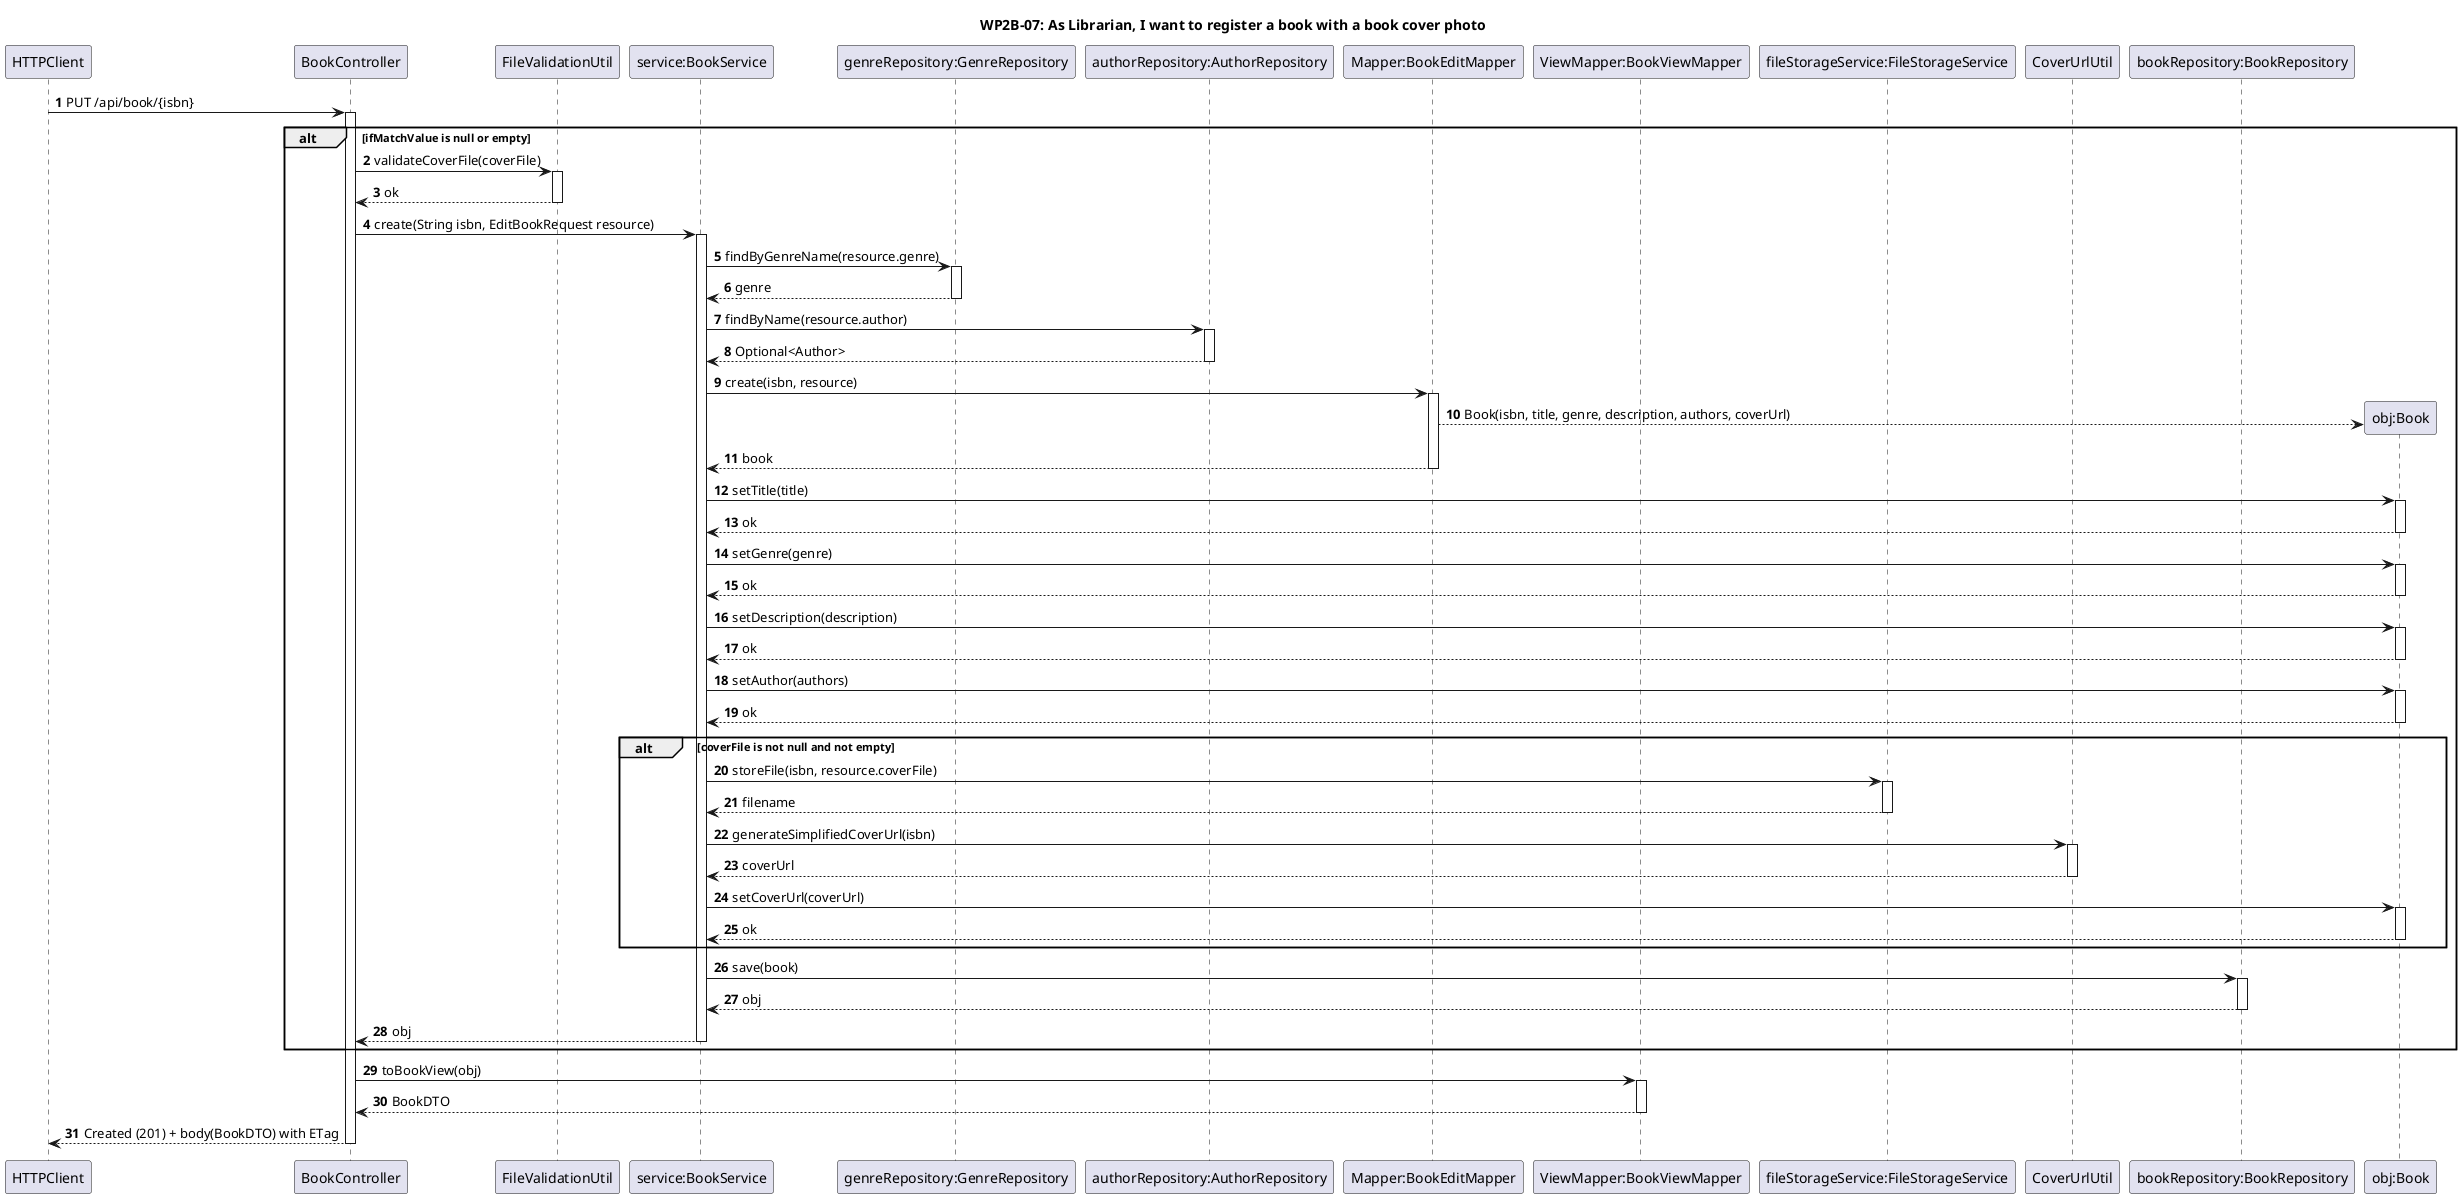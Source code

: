 @startuml
'https://plantuml.com/sequence-diagram
title WP2B-07: As Librarian, I want to register a book with a book cover photo

autonumber
autoactivate on

participant "HTTPClient" as http
participant "BookController" as controller
participant "FileValidationUtil" as fileValidationUtil
participant "service:BookService" as service
participant "genreRepository:GenreRepository" as genreRepo
participant "authorRepository:AuthorRepository" as authorRepo
participant "Mapper:BookEditMapper" as mapper
participant "ViewMapper:BookViewMapper" as vmapper
participant "fileStorageService:FileStorageService" as fileStorage
participant "CoverUrlUtil" as coverUtil
participant "bookRepository:BookRepository" as bookRepo
participant "obj:Book" as obj

http -> controller: PUT /api/book/{isbn}

alt ifMatchValue is null or empty
controller -> fileValidationUtil: validateCoverFile(coverFile)
controller <-- fileValidationUtil: ok

controller -> service:create(String isbn, EditBookRequest resource)

service -> genreRepo: findByGenreName(resource.genre)
genreRepo --> service: genre

service -> authorRepo: findByName(resource.author)
authorRepo --> service: Optional<Author>

service -> mapper: create(isbn, resource)
mapper --> obj**: Book(isbn, title, genre, description, authors, coverUrl)
mapper --> service: book

service -> obj: setTitle(title)
obj --> service: ok

service -> obj: setGenre(genre)
obj --> service: ok

service -> obj: setDescription(description)
obj --> service: ok

service -> obj: setAuthor(authors)
obj --> service: ok

alt coverFile is not null and not empty
    service -> fileStorage: storeFile(isbn, resource.coverFile)
    fileStorage --> service: filename
    service -> coverUtil: generateSimplifiedCoverUrl(isbn)
    coverUtil --> service: coverUrl
    service -> obj: setCoverUrl(coverUrl)
    obj --> service: ok
end

service -> bookRepo: save(book)
bookRepo --> service: obj

service --> controller: obj
end
controller -> vmapper: toBookView(obj)
vmapper --> controller: BookDTO
controller --> http: Created (201) + body(BookDTO) with ETag

@enduml
